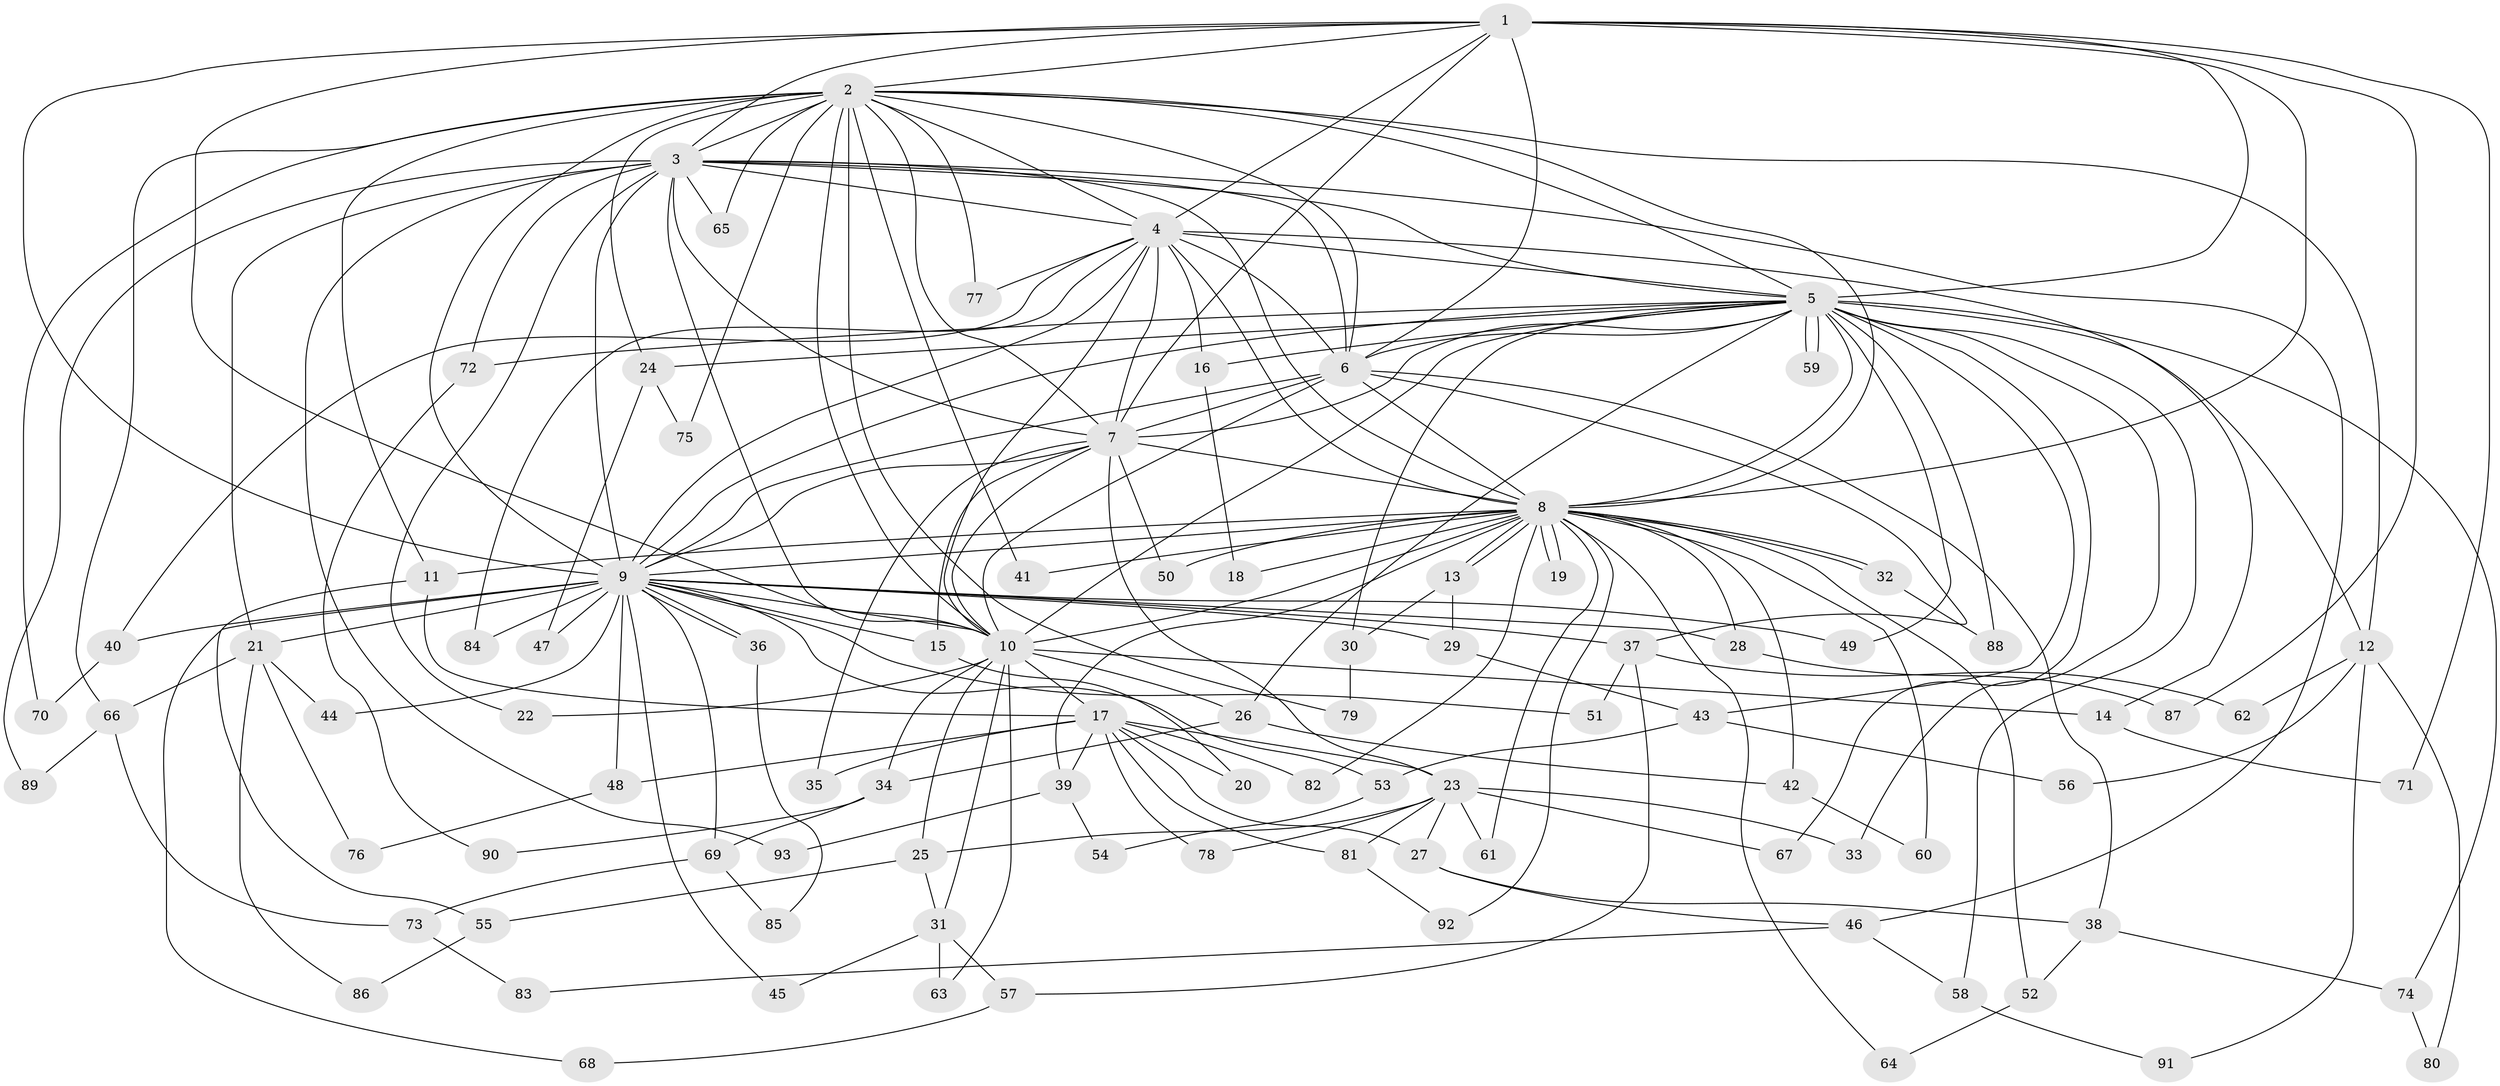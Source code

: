 // Generated by graph-tools (version 1.1) at 2025/46/03/09/25 04:46:27]
// undirected, 93 vertices, 211 edges
graph export_dot {
graph [start="1"]
  node [color=gray90,style=filled];
  1;
  2;
  3;
  4;
  5;
  6;
  7;
  8;
  9;
  10;
  11;
  12;
  13;
  14;
  15;
  16;
  17;
  18;
  19;
  20;
  21;
  22;
  23;
  24;
  25;
  26;
  27;
  28;
  29;
  30;
  31;
  32;
  33;
  34;
  35;
  36;
  37;
  38;
  39;
  40;
  41;
  42;
  43;
  44;
  45;
  46;
  47;
  48;
  49;
  50;
  51;
  52;
  53;
  54;
  55;
  56;
  57;
  58;
  59;
  60;
  61;
  62;
  63;
  64;
  65;
  66;
  67;
  68;
  69;
  70;
  71;
  72;
  73;
  74;
  75;
  76;
  77;
  78;
  79;
  80;
  81;
  82;
  83;
  84;
  85;
  86;
  87;
  88;
  89;
  90;
  91;
  92;
  93;
  1 -- 2;
  1 -- 3;
  1 -- 4;
  1 -- 5;
  1 -- 6;
  1 -- 7;
  1 -- 8;
  1 -- 9;
  1 -- 10;
  1 -- 71;
  1 -- 87;
  2 -- 3;
  2 -- 4;
  2 -- 5;
  2 -- 6;
  2 -- 7;
  2 -- 8;
  2 -- 9;
  2 -- 10;
  2 -- 11;
  2 -- 12;
  2 -- 24;
  2 -- 41;
  2 -- 65;
  2 -- 66;
  2 -- 70;
  2 -- 75;
  2 -- 77;
  2 -- 79;
  3 -- 4;
  3 -- 5;
  3 -- 6;
  3 -- 7;
  3 -- 8;
  3 -- 9;
  3 -- 10;
  3 -- 21;
  3 -- 22;
  3 -- 46;
  3 -- 65;
  3 -- 72;
  3 -- 89;
  3 -- 93;
  4 -- 5;
  4 -- 6;
  4 -- 7;
  4 -- 8;
  4 -- 9;
  4 -- 10;
  4 -- 14;
  4 -- 16;
  4 -- 40;
  4 -- 77;
  4 -- 84;
  5 -- 6;
  5 -- 7;
  5 -- 8;
  5 -- 9;
  5 -- 10;
  5 -- 12;
  5 -- 16;
  5 -- 24;
  5 -- 26;
  5 -- 30;
  5 -- 33;
  5 -- 43;
  5 -- 49;
  5 -- 58;
  5 -- 59;
  5 -- 59;
  5 -- 67;
  5 -- 72;
  5 -- 74;
  5 -- 88;
  6 -- 7;
  6 -- 8;
  6 -- 9;
  6 -- 10;
  6 -- 37;
  6 -- 38;
  7 -- 8;
  7 -- 9;
  7 -- 10;
  7 -- 15;
  7 -- 23;
  7 -- 35;
  7 -- 50;
  8 -- 9;
  8 -- 10;
  8 -- 11;
  8 -- 13;
  8 -- 13;
  8 -- 18;
  8 -- 19;
  8 -- 19;
  8 -- 28;
  8 -- 32;
  8 -- 32;
  8 -- 39;
  8 -- 41;
  8 -- 42;
  8 -- 50;
  8 -- 52;
  8 -- 60;
  8 -- 61;
  8 -- 64;
  8 -- 82;
  8 -- 92;
  9 -- 10;
  9 -- 15;
  9 -- 21;
  9 -- 28;
  9 -- 29;
  9 -- 36;
  9 -- 36;
  9 -- 37;
  9 -- 40;
  9 -- 44;
  9 -- 45;
  9 -- 47;
  9 -- 48;
  9 -- 49;
  9 -- 51;
  9 -- 53;
  9 -- 68;
  9 -- 69;
  9 -- 84;
  10 -- 14;
  10 -- 17;
  10 -- 22;
  10 -- 25;
  10 -- 26;
  10 -- 31;
  10 -- 34;
  10 -- 63;
  11 -- 17;
  11 -- 55;
  12 -- 56;
  12 -- 62;
  12 -- 80;
  12 -- 91;
  13 -- 29;
  13 -- 30;
  14 -- 71;
  15 -- 20;
  16 -- 18;
  17 -- 20;
  17 -- 23;
  17 -- 27;
  17 -- 35;
  17 -- 39;
  17 -- 48;
  17 -- 78;
  17 -- 81;
  17 -- 82;
  21 -- 44;
  21 -- 66;
  21 -- 76;
  21 -- 86;
  23 -- 25;
  23 -- 27;
  23 -- 33;
  23 -- 61;
  23 -- 67;
  23 -- 78;
  23 -- 81;
  24 -- 47;
  24 -- 75;
  25 -- 31;
  25 -- 55;
  26 -- 34;
  26 -- 42;
  27 -- 38;
  27 -- 46;
  28 -- 87;
  29 -- 43;
  30 -- 79;
  31 -- 45;
  31 -- 57;
  31 -- 63;
  32 -- 88;
  34 -- 69;
  34 -- 90;
  36 -- 85;
  37 -- 51;
  37 -- 57;
  37 -- 62;
  38 -- 52;
  38 -- 74;
  39 -- 54;
  39 -- 93;
  40 -- 70;
  42 -- 60;
  43 -- 53;
  43 -- 56;
  46 -- 58;
  46 -- 83;
  48 -- 76;
  52 -- 64;
  53 -- 54;
  55 -- 86;
  57 -- 68;
  58 -- 91;
  66 -- 73;
  66 -- 89;
  69 -- 73;
  69 -- 85;
  72 -- 90;
  73 -- 83;
  74 -- 80;
  81 -- 92;
}
